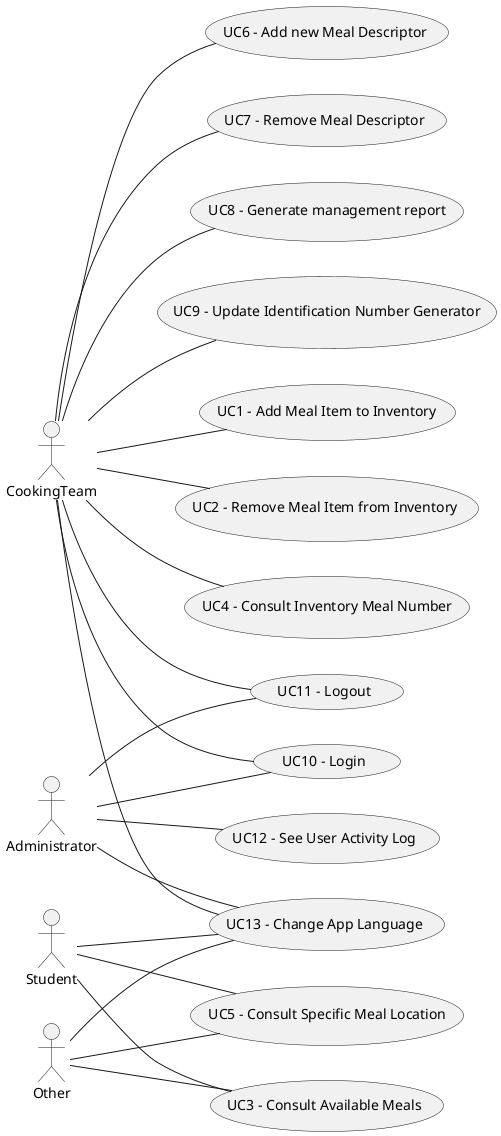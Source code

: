 @startuml UseCaseDiagram
left to right direction

actor Administrator
actor CookingTeam
actor Student
actor Other

usecase UC1 [
    UC1 - Add Meal Item to Inventory
]
usecase UC2 [ 
    UC2 - Remove Meal Item from Inventory 
]
usecase UC3 [ 
    UC3 - Consult Available Meals
]
usecase UC4 [ 
    UC4 - Consult Inventory Meal Number
]
usecase UC5 [ 
    UC5 - Consult Specific Meal Location
]
usecase UC6 [ 
    UC6 - Add new Meal Descriptor
]
usecase UC7 [ 
    UC7 - Remove Meal Descriptor
]
usecase UC8 [ 
    UC8 - Generate management report
]
usecase UC9 [ 
    UC9 - Update Identification Number Generator
]
usecase UC10 [ 
    UC10 - Login
]
usecase UC11 [ 
    UC11 - Logout
]
usecase UC12 [
    UC12 - See User Activity Log
]
usecase UC13 [
    UC13 - Change App Language
]

CookingTeam -- UC1

CookingTeam -- UC2

Student -- UC3
Other -- UC3

CookingTeam -- UC4

Student -- UC5
Other -- UC5

CookingTeam -- UC6

CookingTeam -- UC7

CookingTeam -- UC8

CookingTeam -- UC9

Administrator -- UC10
CookingTeam -- UC10

Administrator -- UC11
CookingTeam -- UC11

Administrator -- UC12

Administrator -- UC13
CookingTeam -- UC13
Student -- UC13
Other -- UC13
@enduml